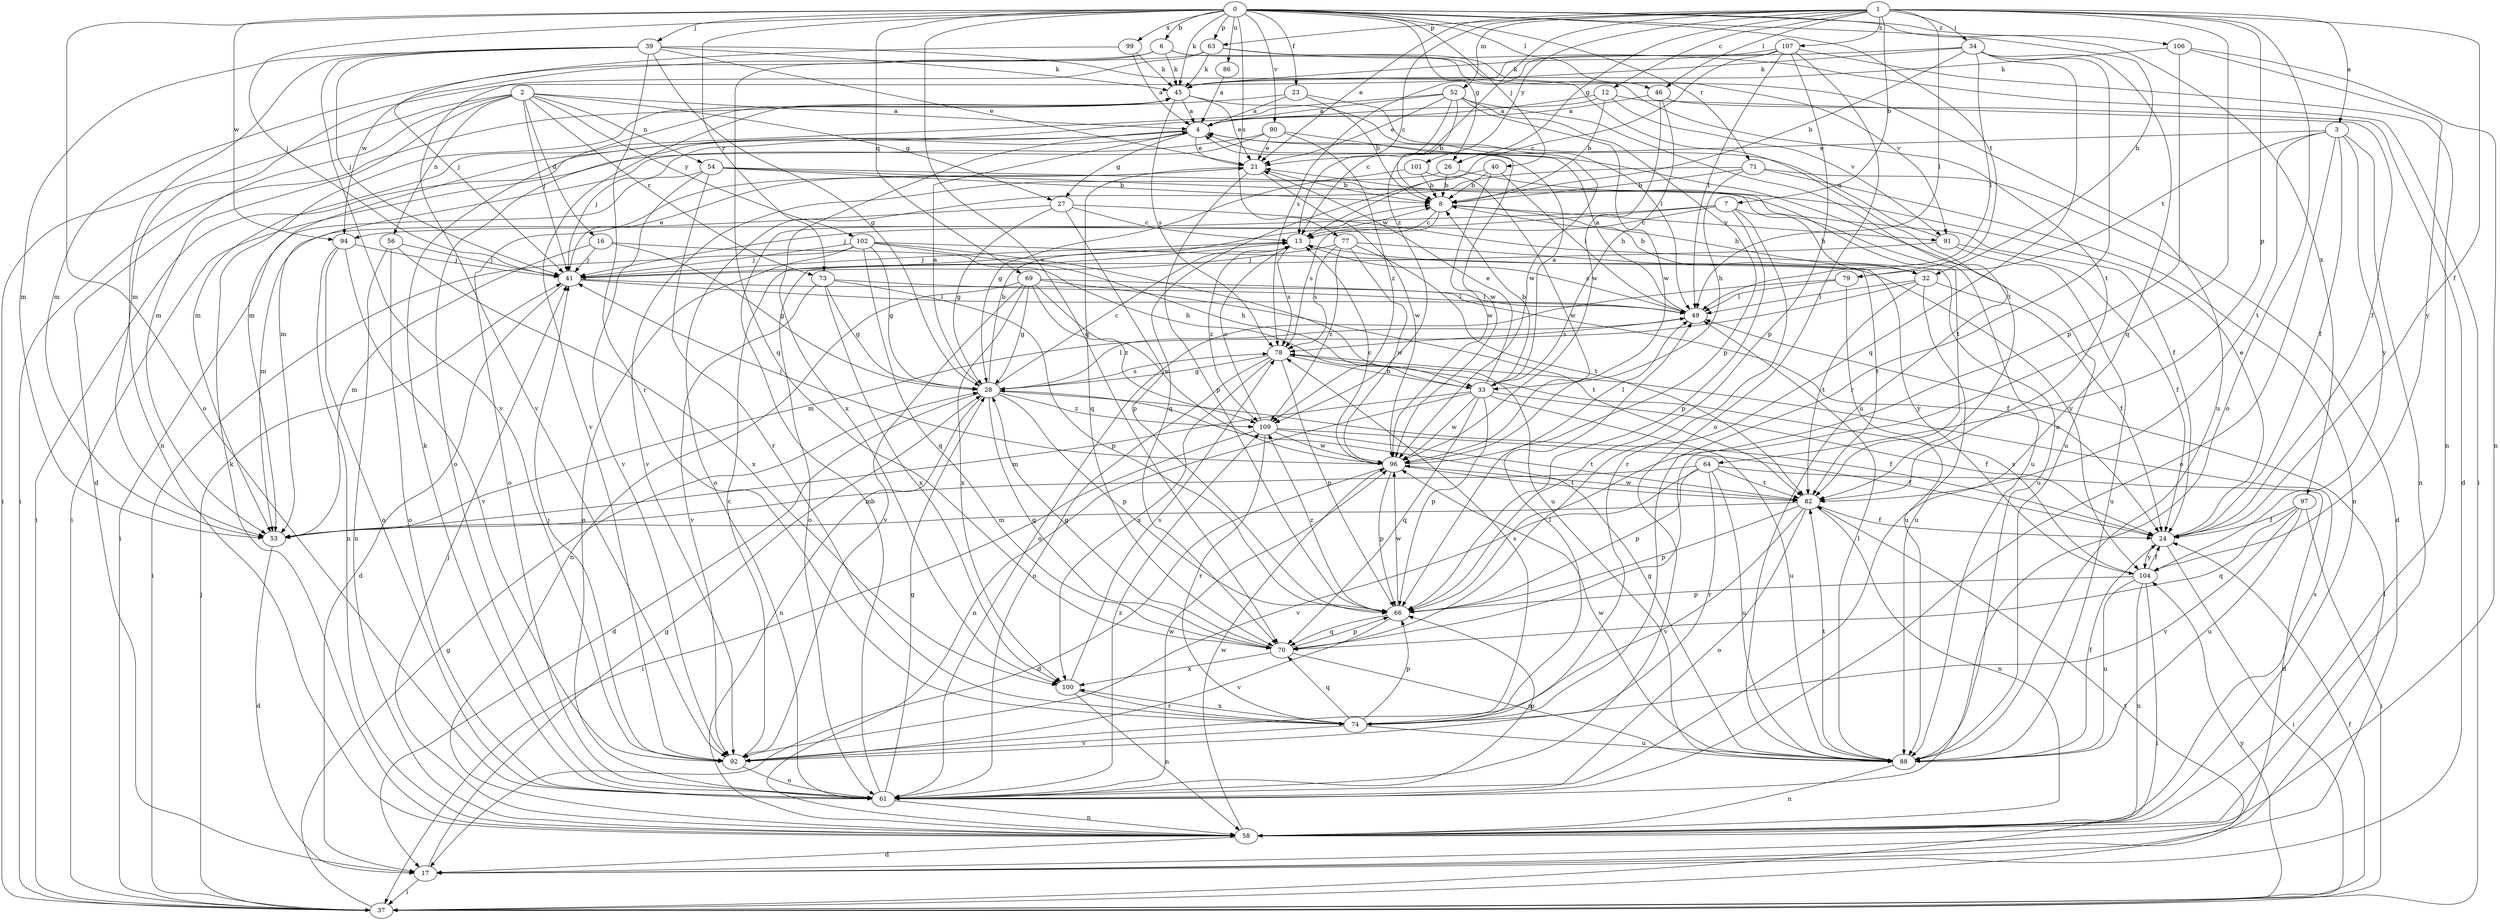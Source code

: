 strict digraph  {
0;
1;
2;
3;
4;
6;
7;
8;
12;
13;
16;
17;
21;
23;
24;
26;
27;
28;
32;
33;
34;
37;
39;
40;
41;
45;
46;
49;
52;
53;
54;
56;
58;
61;
63;
64;
66;
69;
70;
71;
73;
74;
77;
78;
79;
82;
86;
88;
90;
91;
92;
94;
96;
97;
99;
100;
101;
102;
104;
106;
107;
109;
0 -> 6  [label=b];
0 -> 23  [label=f];
0 -> 26  [label=g];
0 -> 32  [label=h];
0 -> 39  [label=j];
0 -> 40  [label=j];
0 -> 41  [label=j];
0 -> 45  [label=k];
0 -> 46  [label=l];
0 -> 61  [label=o];
0 -> 63  [label=p];
0 -> 69  [label=q];
0 -> 70  [label=q];
0 -> 71  [label=r];
0 -> 73  [label=r];
0 -> 77  [label=s];
0 -> 79  [label=t];
0 -> 86  [label=u];
0 -> 90  [label=v];
0 -> 94  [label=w];
0 -> 97  [label=x];
0 -> 99  [label=x];
0 -> 106  [label=z];
1 -> 3  [label=a];
1 -> 7  [label=b];
1 -> 12  [label=c];
1 -> 13  [label=c];
1 -> 21  [label=e];
1 -> 24  [label=f];
1 -> 26  [label=g];
1 -> 34  [label=i];
1 -> 46  [label=l];
1 -> 49  [label=l];
1 -> 52  [label=m];
1 -> 61  [label=o];
1 -> 63  [label=p];
1 -> 64  [label=p];
1 -> 70  [label=q];
1 -> 101  [label=y];
1 -> 107  [label=z];
1 -> 109  [label=z];
2 -> 4  [label=a];
2 -> 16  [label=d];
2 -> 17  [label=d];
2 -> 27  [label=g];
2 -> 37  [label=i];
2 -> 41  [label=j];
2 -> 53  [label=m];
2 -> 54  [label=n];
2 -> 56  [label=n];
2 -> 73  [label=r];
2 -> 102  [label=y];
3 -> 21  [label=e];
3 -> 24  [label=f];
3 -> 58  [label=n];
3 -> 61  [label=o];
3 -> 79  [label=t];
3 -> 82  [label=t];
3 -> 104  [label=y];
4 -> 21  [label=e];
4 -> 27  [label=g];
4 -> 37  [label=i];
4 -> 41  [label=j];
4 -> 61  [label=o];
4 -> 88  [label=u];
4 -> 100  [label=x];
6 -> 45  [label=k];
6 -> 70  [label=q];
6 -> 82  [label=t];
6 -> 91  [label=v];
6 -> 94  [label=w];
7 -> 13  [label=c];
7 -> 32  [label=h];
7 -> 41  [label=j];
7 -> 66  [label=p];
7 -> 74  [label=r];
7 -> 94  [label=w];
8 -> 13  [label=c];
8 -> 32  [label=h];
8 -> 78  [label=s];
8 -> 91  [label=v];
12 -> 4  [label=a];
12 -> 8  [label=b];
12 -> 24  [label=f];
12 -> 53  [label=m];
12 -> 91  [label=v];
13 -> 41  [label=j];
13 -> 78  [label=s];
13 -> 82  [label=t];
13 -> 109  [label=z];
16 -> 28  [label=g];
16 -> 33  [label=h];
16 -> 41  [label=j];
16 -> 53  [label=m];
17 -> 28  [label=g];
17 -> 37  [label=i];
17 -> 49  [label=l];
21 -> 8  [label=b];
21 -> 61  [label=o];
21 -> 66  [label=p];
21 -> 70  [label=q];
21 -> 96  [label=w];
23 -> 4  [label=a];
23 -> 8  [label=b];
23 -> 37  [label=i];
23 -> 49  [label=l];
24 -> 21  [label=e];
24 -> 37  [label=i];
24 -> 104  [label=y];
26 -> 8  [label=b];
26 -> 82  [label=t];
26 -> 92  [label=v];
27 -> 13  [label=c];
27 -> 28  [label=g];
27 -> 53  [label=m];
27 -> 66  [label=p];
27 -> 88  [label=u];
28 -> 4  [label=a];
28 -> 8  [label=b];
28 -> 13  [label=c];
28 -> 17  [label=d];
28 -> 24  [label=f];
28 -> 49  [label=l];
28 -> 58  [label=n];
28 -> 66  [label=p];
28 -> 70  [label=q];
28 -> 78  [label=s];
28 -> 109  [label=z];
32 -> 8  [label=b];
32 -> 24  [label=f];
32 -> 49  [label=l];
32 -> 53  [label=m];
32 -> 82  [label=t];
32 -> 88  [label=u];
33 -> 4  [label=a];
33 -> 8  [label=b];
33 -> 21  [label=e];
33 -> 24  [label=f];
33 -> 53  [label=m];
33 -> 58  [label=n];
33 -> 66  [label=p];
33 -> 70  [label=q];
33 -> 88  [label=u];
33 -> 96  [label=w];
34 -> 8  [label=b];
34 -> 45  [label=k];
34 -> 49  [label=l];
34 -> 53  [label=m];
34 -> 61  [label=o];
34 -> 70  [label=q];
34 -> 74  [label=r];
37 -> 24  [label=f];
37 -> 28  [label=g];
37 -> 41  [label=j];
37 -> 82  [label=t];
37 -> 104  [label=y];
39 -> 21  [label=e];
39 -> 28  [label=g];
39 -> 41  [label=j];
39 -> 45  [label=k];
39 -> 53  [label=m];
39 -> 58  [label=n];
39 -> 74  [label=r];
39 -> 88  [label=u];
39 -> 92  [label=v];
40 -> 8  [label=b];
40 -> 49  [label=l];
40 -> 70  [label=q];
40 -> 96  [label=w];
41 -> 13  [label=c];
41 -> 17  [label=d];
41 -> 21  [label=e];
41 -> 24  [label=f];
41 -> 49  [label=l];
45 -> 4  [label=a];
45 -> 21  [label=e];
45 -> 78  [label=s];
45 -> 92  [label=v];
45 -> 96  [label=w];
46 -> 4  [label=a];
46 -> 17  [label=d];
46 -> 33  [label=h];
46 -> 96  [label=w];
49 -> 4  [label=a];
49 -> 13  [label=c];
49 -> 78  [label=s];
52 -> 4  [label=a];
52 -> 8  [label=b];
52 -> 13  [label=c];
52 -> 21  [label=e];
52 -> 53  [label=m];
52 -> 66  [label=p];
52 -> 82  [label=t];
52 -> 96  [label=w];
53 -> 17  [label=d];
54 -> 8  [label=b];
54 -> 24  [label=f];
54 -> 37  [label=i];
54 -> 74  [label=r];
54 -> 88  [label=u];
54 -> 92  [label=v];
56 -> 41  [label=j];
56 -> 58  [label=n];
56 -> 61  [label=o];
56 -> 100  [label=x];
58 -> 17  [label=d];
58 -> 41  [label=j];
58 -> 45  [label=k];
58 -> 78  [label=s];
58 -> 96  [label=w];
61 -> 8  [label=b];
61 -> 28  [label=g];
61 -> 45  [label=k];
61 -> 58  [label=n];
61 -> 66  [label=p];
61 -> 96  [label=w];
61 -> 109  [label=z];
63 -> 37  [label=i];
63 -> 45  [label=k];
63 -> 53  [label=m];
63 -> 88  [label=u];
63 -> 92  [label=v];
64 -> 17  [label=d];
64 -> 53  [label=m];
64 -> 66  [label=p];
64 -> 74  [label=r];
64 -> 82  [label=t];
64 -> 88  [label=u];
64 -> 92  [label=v];
66 -> 70  [label=q];
66 -> 92  [label=v];
66 -> 96  [label=w];
66 -> 109  [label=z];
69 -> 28  [label=g];
69 -> 49  [label=l];
69 -> 58  [label=n];
69 -> 82  [label=t];
69 -> 92  [label=v];
69 -> 96  [label=w];
69 -> 100  [label=x];
69 -> 109  [label=z];
70 -> 28  [label=g];
70 -> 66  [label=p];
70 -> 88  [label=u];
70 -> 100  [label=x];
71 -> 8  [label=b];
71 -> 17  [label=d];
71 -> 33  [label=h];
71 -> 58  [label=n];
71 -> 61  [label=o];
73 -> 28  [label=g];
73 -> 49  [label=l];
73 -> 66  [label=p];
73 -> 92  [label=v];
73 -> 100  [label=x];
74 -> 49  [label=l];
74 -> 66  [label=p];
74 -> 70  [label=q];
74 -> 78  [label=s];
74 -> 88  [label=u];
74 -> 92  [label=v];
74 -> 100  [label=x];
77 -> 41  [label=j];
77 -> 78  [label=s];
77 -> 82  [label=t];
77 -> 96  [label=w];
77 -> 104  [label=y];
77 -> 109  [label=z];
78 -> 28  [label=g];
78 -> 33  [label=h];
78 -> 61  [label=o];
78 -> 66  [label=p];
78 -> 100  [label=x];
79 -> 49  [label=l];
79 -> 61  [label=o];
79 -> 88  [label=u];
82 -> 24  [label=f];
82 -> 53  [label=m];
82 -> 58  [label=n];
82 -> 61  [label=o];
82 -> 66  [label=p];
82 -> 92  [label=v];
82 -> 96  [label=w];
86 -> 4  [label=a];
88 -> 24  [label=f];
88 -> 28  [label=g];
88 -> 49  [label=l];
88 -> 58  [label=n];
88 -> 82  [label=t];
88 -> 96  [label=w];
90 -> 21  [label=e];
90 -> 37  [label=i];
90 -> 53  [label=m];
90 -> 96  [label=w];
90 -> 109  [label=z];
91 -> 4  [label=a];
91 -> 24  [label=f];
91 -> 61  [label=o];
91 -> 88  [label=u];
92 -> 13  [label=c];
92 -> 41  [label=j];
92 -> 61  [label=o];
94 -> 41  [label=j];
94 -> 58  [label=n];
94 -> 61  [label=o];
94 -> 92  [label=v];
96 -> 13  [label=c];
96 -> 17  [label=d];
96 -> 41  [label=j];
96 -> 49  [label=l];
96 -> 66  [label=p];
96 -> 82  [label=t];
97 -> 24  [label=f];
97 -> 37  [label=i];
97 -> 70  [label=q];
97 -> 88  [label=u];
97 -> 92  [label=v];
99 -> 4  [label=a];
99 -> 41  [label=j];
99 -> 45  [label=k];
100 -> 58  [label=n];
100 -> 74  [label=r];
100 -> 78  [label=s];
101 -> 8  [label=b];
101 -> 28  [label=g];
101 -> 96  [label=w];
102 -> 28  [label=g];
102 -> 33  [label=h];
102 -> 37  [label=i];
102 -> 41  [label=j];
102 -> 61  [label=o];
102 -> 70  [label=q];
102 -> 88  [label=u];
102 -> 104  [label=y];
104 -> 24  [label=f];
104 -> 37  [label=i];
104 -> 58  [label=n];
104 -> 66  [label=p];
104 -> 78  [label=s];
104 -> 88  [label=u];
106 -> 45  [label=k];
106 -> 58  [label=n];
106 -> 66  [label=p];
106 -> 104  [label=y];
107 -> 13  [label=c];
107 -> 45  [label=k];
107 -> 49  [label=l];
107 -> 58  [label=n];
107 -> 61  [label=o];
107 -> 66  [label=p];
107 -> 78  [label=s];
109 -> 13  [label=c];
109 -> 24  [label=f];
109 -> 37  [label=i];
109 -> 74  [label=r];
109 -> 82  [label=t];
109 -> 96  [label=w];
}

